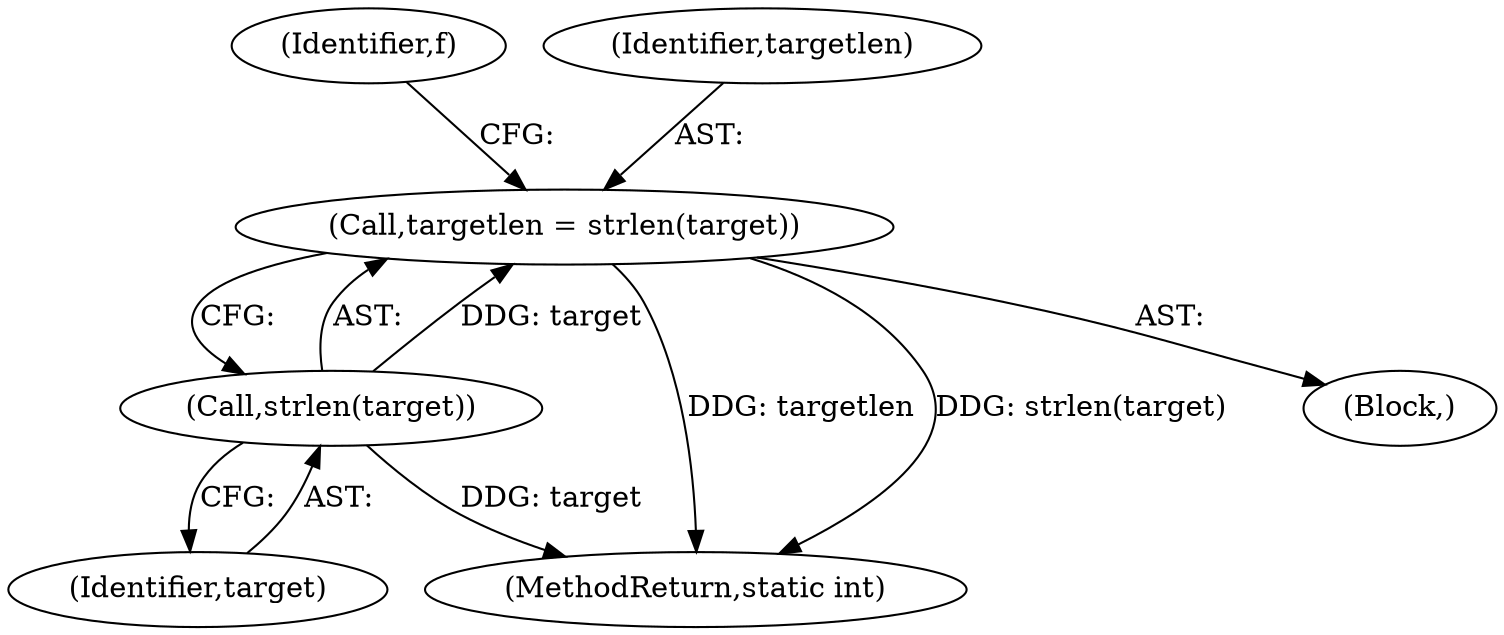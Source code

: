 digraph "0_infradead_9ed437c50d89eabae763dd422579f73fdebf288d_0@API" {
"1000456" [label="(Call,targetlen = strlen(target))"];
"1000458" [label="(Call,strlen(target))"];
"1000456" [label="(Call,targetlen = strlen(target))"];
"1000493" [label="(MethodReturn,static int)"];
"1000458" [label="(Call,strlen(target))"];
"1000439" [label="(Block,)"];
"1000459" [label="(Identifier,target)"];
"1000463" [label="(Identifier,f)"];
"1000457" [label="(Identifier,targetlen)"];
"1000456" -> "1000439"  [label="AST: "];
"1000456" -> "1000458"  [label="CFG: "];
"1000457" -> "1000456"  [label="AST: "];
"1000458" -> "1000456"  [label="AST: "];
"1000463" -> "1000456"  [label="CFG: "];
"1000456" -> "1000493"  [label="DDG: targetlen"];
"1000456" -> "1000493"  [label="DDG: strlen(target)"];
"1000458" -> "1000456"  [label="DDG: target"];
"1000458" -> "1000459"  [label="CFG: "];
"1000459" -> "1000458"  [label="AST: "];
"1000458" -> "1000493"  [label="DDG: target"];
}
